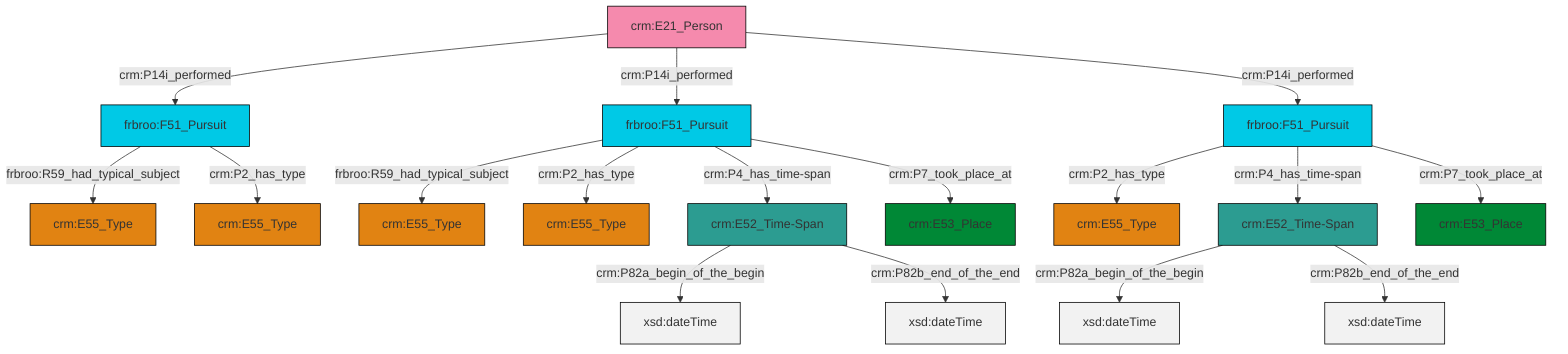 graph TD
classDef Literal fill:#f2f2f2,stroke:#000000;
classDef CRM_Entity fill:#FFFFFF,stroke:#000000;
classDef Temporal_Entity fill:#00C9E6, stroke:#000000;
classDef Type fill:#E18312, stroke:#000000;
classDef Time-Span fill:#2C9C91, stroke:#000000;
classDef Appellation fill:#FFEB7F, stroke:#000000;
classDef Place fill:#008836, stroke:#000000;
classDef Persistent_Item fill:#B266B2, stroke:#000000;
classDef Conceptual_Object fill:#FFD700, stroke:#000000;
classDef Physical_Thing fill:#D2B48C, stroke:#000000;
classDef Actor fill:#f58aad, stroke:#000000;
classDef PC_Classes fill:#4ce600, stroke:#000000;
classDef Multi fill:#cccccc,stroke:#000000;

0["crm:E21_Person"]:::Actor -->|crm:P14i_performed| 1["frbroo:F51_Pursuit"]:::Temporal_Entity
2["frbroo:F51_Pursuit"]:::Temporal_Entity -->|frbroo:R59_had_typical_subject| 3["crm:E55_Type"]:::Type
1["frbroo:F51_Pursuit"]:::Temporal_Entity -->|frbroo:R59_had_typical_subject| 4["crm:E55_Type"]:::Type
1["frbroo:F51_Pursuit"]:::Temporal_Entity -->|crm:P2_has_type| 6["crm:E55_Type"]:::Type
9["crm:E52_Time-Span"]:::Time-Span -->|crm:P82a_begin_of_the_begin| 10[xsd:dateTime]:::Literal
11["crm:E52_Time-Span"]:::Time-Span -->|crm:P82a_begin_of_the_begin| 12[xsd:dateTime]:::Literal
15["frbroo:F51_Pursuit"]:::Temporal_Entity -->|crm:P2_has_type| 16["crm:E55_Type"]:::Type
2["frbroo:F51_Pursuit"]:::Temporal_Entity -->|crm:P2_has_type| 7["crm:E55_Type"]:::Type
15["frbroo:F51_Pursuit"]:::Temporal_Entity -->|crm:P4_has_time-span| 9["crm:E52_Time-Span"]:::Time-Span
0["crm:E21_Person"]:::Actor -->|crm:P14i_performed| 2["frbroo:F51_Pursuit"]:::Temporal_Entity
0["crm:E21_Person"]:::Actor -->|crm:P14i_performed| 15["frbroo:F51_Pursuit"]:::Temporal_Entity
2["frbroo:F51_Pursuit"]:::Temporal_Entity -->|crm:P4_has_time-span| 11["crm:E52_Time-Span"]:::Time-Span
11["crm:E52_Time-Span"]:::Time-Span -->|crm:P82b_end_of_the_end| 25[xsd:dateTime]:::Literal
2["frbroo:F51_Pursuit"]:::Temporal_Entity -->|crm:P7_took_place_at| 13["crm:E53_Place"]:::Place
15["frbroo:F51_Pursuit"]:::Temporal_Entity -->|crm:P7_took_place_at| 17["crm:E53_Place"]:::Place
9["crm:E52_Time-Span"]:::Time-Span -->|crm:P82b_end_of_the_end| 29[xsd:dateTime]:::Literal